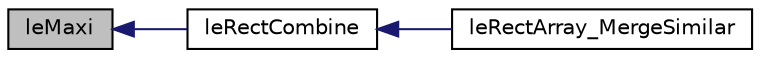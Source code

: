 digraph "leMaxi"
{
 // INTERACTIVE_SVG=YES
  edge [fontname="Helvetica",fontsize="10",labelfontname="Helvetica",labelfontsize="10"];
  node [fontname="Helvetica",fontsize="10",shape=record];
  rankdir="LR";
  Node30 [label="leMaxi",height=0.2,width=0.4,color="black", fillcolor="grey75", style="filled", fontcolor="black"];
  Node30 -> Node31 [dir="back",color="midnightblue",fontsize="10",style="solid",fontname="Helvetica"];
  Node31 [label="leRectCombine",height=0.2,width=0.4,color="black", fillcolor="white", style="filled",URL="$legato__rect_8h.html#a652330a0566748e471c3a69bdec32c4c",tooltip="Combine rectangles. "];
  Node31 -> Node32 [dir="back",color="midnightblue",fontsize="10",style="solid",fontname="Helvetica"];
  Node32 [label="leRectArray_MergeSimilar",height=0.2,width=0.4,color="black", fillcolor="white", style="filled",URL="$legato__rectarray_8h.html#af56fd950b661ceae0b37975528c5219b",tooltip="Merge rectangles. "];
}
